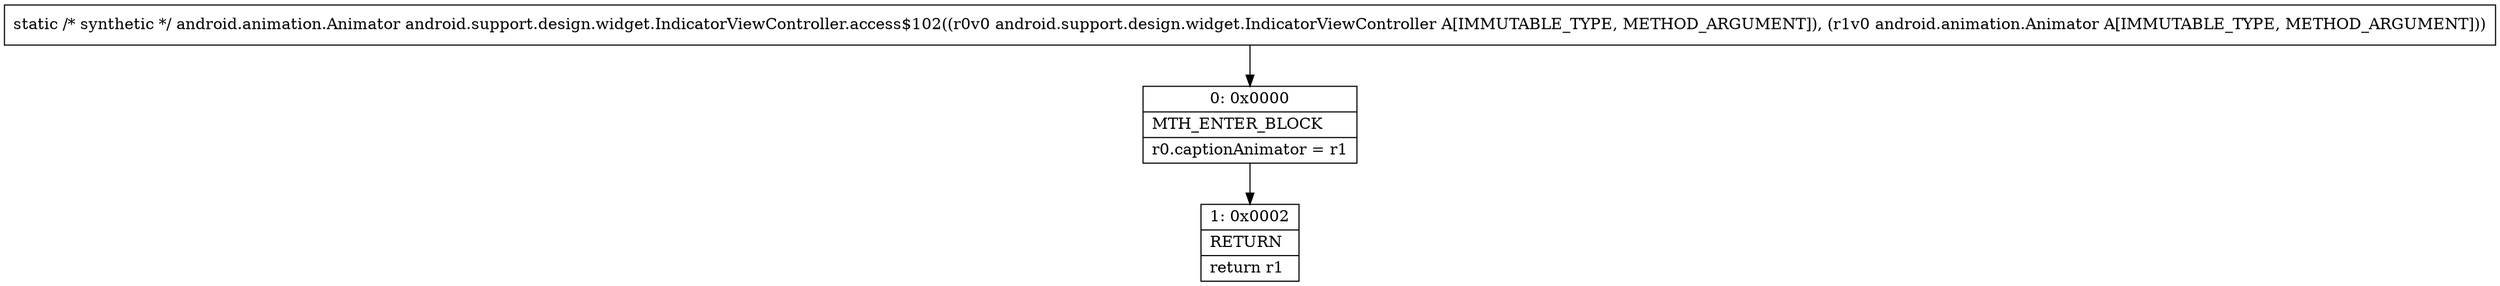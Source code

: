 digraph "CFG forandroid.support.design.widget.IndicatorViewController.access$102(Landroid\/support\/design\/widget\/IndicatorViewController;Landroid\/animation\/Animator;)Landroid\/animation\/Animator;" {
Node_0 [shape=record,label="{0\:\ 0x0000|MTH_ENTER_BLOCK\l|r0.captionAnimator = r1\l}"];
Node_1 [shape=record,label="{1\:\ 0x0002|RETURN\l|return r1\l}"];
MethodNode[shape=record,label="{static \/* synthetic *\/ android.animation.Animator android.support.design.widget.IndicatorViewController.access$102((r0v0 android.support.design.widget.IndicatorViewController A[IMMUTABLE_TYPE, METHOD_ARGUMENT]), (r1v0 android.animation.Animator A[IMMUTABLE_TYPE, METHOD_ARGUMENT])) }"];
MethodNode -> Node_0;
Node_0 -> Node_1;
}

